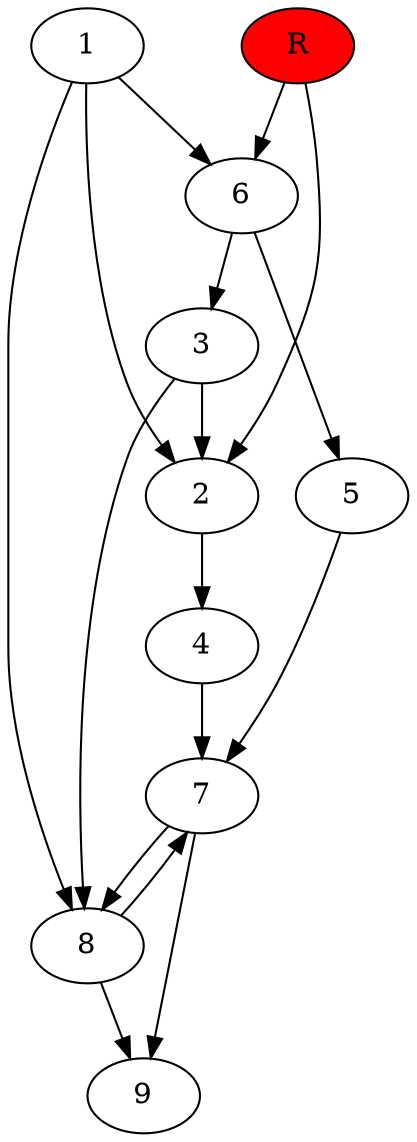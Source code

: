digraph prb7777 {
	1
	2
	3
	4
	5
	6
	7
	8
	R [fillcolor="#ff0000" style=filled]
	1 -> 2
	1 -> 6
	1 -> 8
	2 -> 4
	3 -> 2
	3 -> 8
	4 -> 7
	5 -> 7
	6 -> 3
	6 -> 5
	7 -> 8
	7 -> 9
	8 -> 7
	8 -> 9
	R -> 2
	R -> 6
}
